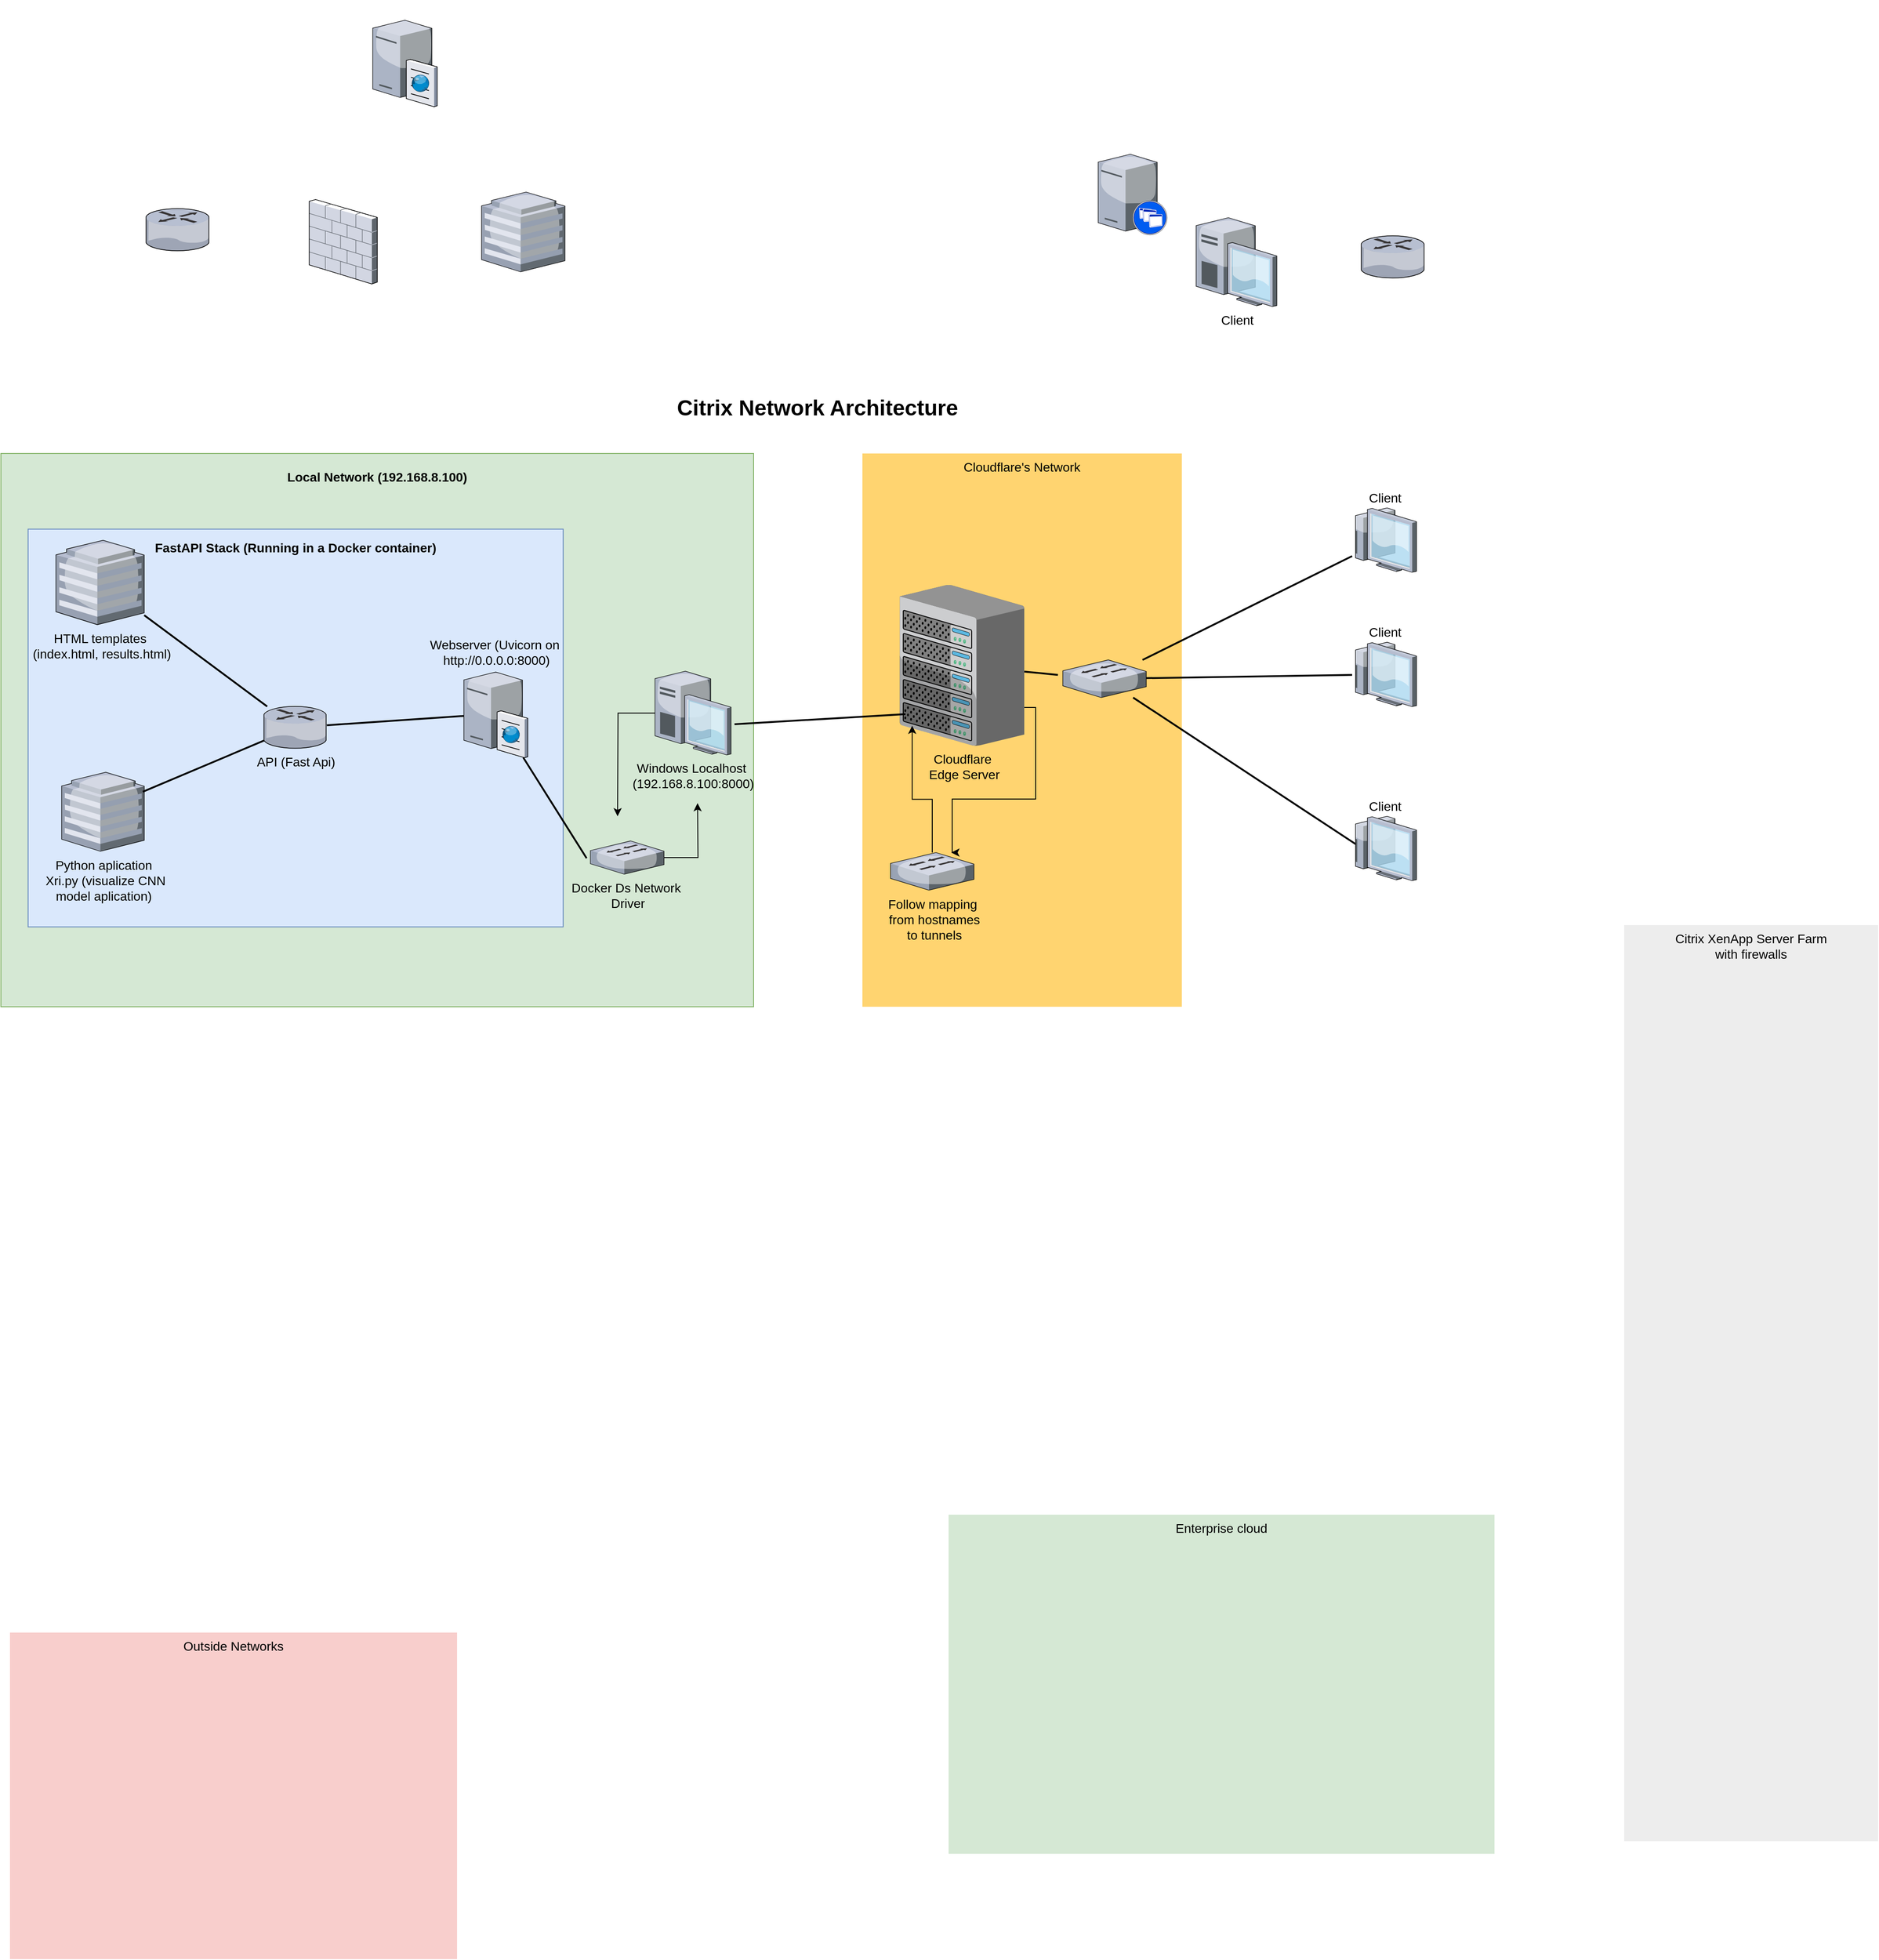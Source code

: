 <mxfile version="22.1.18" type="github">
  <diagram name="Page-1" id="e3a06f82-3646-2815-327d-82caf3d4e204">
    <mxGraphModel dx="2140" dy="2419" grid="1" gridSize="10" guides="1" tooltips="1" connect="1" arrows="1" fold="1" page="1" pageScale="1.5" pageWidth="1169" pageHeight="826" background="none" math="0" shadow="0">
      <root>
        <mxCell id="0" style=";html=1;" />
        <mxCell id="1" style=";html=1;" parent="0" />
        <mxCell id="P7gEYuGDoSCaP3gMuOwe-74" value="" style="group" vertex="1" connectable="0" parent="1">
          <mxGeometry x="30" y="100" width="830" height="813.4" as="geometry" />
        </mxCell>
        <mxCell id="6a7d8f32e03d9370-58" value="&lt;h4 style=&quot;line-height: 0%;&quot;&gt;Local Network (192.168.8.100)&lt;/h4&gt;" style="whiteSpace=wrap;html=1;fillColor=#d5e8d4;fontSize=14;strokeColor=#82b366;verticalAlign=top;" parent="P7gEYuGDoSCaP3gMuOwe-74" vertex="1">
          <mxGeometry width="830" height="610" as="geometry" />
        </mxCell>
        <mxCell id="P7gEYuGDoSCaP3gMuOwe-36" value="" style="group" vertex="1" connectable="0" parent="P7gEYuGDoSCaP3gMuOwe-74">
          <mxGeometry x="30" y="83.4" width="590" height="706.6" as="geometry" />
        </mxCell>
        <mxCell id="P7gEYuGDoSCaP3gMuOwe-29" value="&lt;h3 style=&quot;line-height: 0%;&quot;&gt;FastAPI Stack (Running in a Docker container)&lt;/h3&gt;" style="rounded=0;whiteSpace=wrap;html=1;fillColor=#dae8fc;strokeColor=#6c8ebf;verticalAlign=top;" vertex="1" parent="P7gEYuGDoSCaP3gMuOwe-36">
          <mxGeometry width="590" height="438.542" as="geometry" />
        </mxCell>
        <mxCell id="P7gEYuGDoSCaP3gMuOwe-11" value="Python aplication&lt;br&gt;&amp;nbsp;Xri.py (visualize CNN&lt;br&gt;&amp;nbsp;model aplication)&amp;nbsp;" style="verticalLabelPosition=bottom;aspect=fixed;html=1;verticalAlign=top;strokeColor=none;shape=mxgraph.citrix.hq_enterprise;fillColor=#66B2FF;gradientColor=#0066CC;fontSize=14;" vertex="1" parent="P7gEYuGDoSCaP3gMuOwe-36">
          <mxGeometry x="36.958" y="268.059" width="91.111" height="87.15" as="geometry" />
        </mxCell>
        <mxCell id="P7gEYuGDoSCaP3gMuOwe-16" value="HTML templates&lt;br&gt;&amp;nbsp;(index.html, results.html)" style="verticalLabelPosition=bottom;aspect=fixed;html=1;verticalAlign=top;strokeColor=none;shape=mxgraph.citrix.hq_enterprise;fillColor=#66B2FF;gradientColor=#0066CC;fontSize=14;" vertex="1" parent="P7gEYuGDoSCaP3gMuOwe-36">
          <mxGeometry x="30.689" y="12.243" width="97.321" height="93.092" as="geometry" />
        </mxCell>
        <mxCell id="P7gEYuGDoSCaP3gMuOwe-18" value="API (Fast Api)" style="verticalLabelPosition=bottom;aspect=fixed;html=1;verticalAlign=top;strokeColor=none;shape=mxgraph.citrix.router;fillColor=#66B2FF;gradientColor=#0066CC;fontSize=14;" vertex="1" parent="P7gEYuGDoSCaP3gMuOwe-36">
          <mxGeometry x="259.976" y="195.534" width="69.393" height="46.051" as="geometry" />
        </mxCell>
        <mxCell id="P7gEYuGDoSCaP3gMuOwe-22" style="edgeStyle=none;rounded=0;html=1;startSize=10;endSize=10;jettySize=auto;orthogonalLoop=1;fontSize=14;endArrow=none;endFill=0;strokeWidth=2;" edge="1" parent="P7gEYuGDoSCaP3gMuOwe-36" source="P7gEYuGDoSCaP3gMuOwe-18" target="P7gEYuGDoSCaP3gMuOwe-16">
          <mxGeometry relative="1" as="geometry">
            <mxPoint x="218.519" y="457.182" as="sourcePoint" />
            <mxPoint x="336.519" y="317.721" as="targetPoint" />
          </mxGeometry>
        </mxCell>
        <mxCell id="P7gEYuGDoSCaP3gMuOwe-24" style="edgeStyle=none;rounded=0;html=1;startSize=10;endSize=10;jettySize=auto;orthogonalLoop=1;fontSize=14;endArrow=none;endFill=0;strokeWidth=2;entryX=0.983;entryY=0.246;entryDx=0;entryDy=0;entryPerimeter=0;" edge="1" parent="P7gEYuGDoSCaP3gMuOwe-36" source="P7gEYuGDoSCaP3gMuOwe-18" target="P7gEYuGDoSCaP3gMuOwe-11">
          <mxGeometry relative="1" as="geometry">
            <mxPoint x="218.519" y="187.558" as="sourcePoint" />
            <mxPoint x="66.954" y="85.333" as="targetPoint" />
          </mxGeometry>
        </mxCell>
        <mxCell id="P7gEYuGDoSCaP3gMuOwe-25" style="edgeStyle=none;rounded=0;html=1;startSize=10;endSize=10;jettySize=auto;orthogonalLoop=1;fontSize=14;endArrow=none;endFill=0;strokeWidth=2;" edge="1" parent="P7gEYuGDoSCaP3gMuOwe-36" source="P7gEYuGDoSCaP3gMuOwe-1" target="P7gEYuGDoSCaP3gMuOwe-18">
          <mxGeometry relative="1" as="geometry">
            <mxPoint x="295" y="550.156" as="sourcePoint" />
            <mxPoint x="273.148" y="226.607" as="targetPoint" />
          </mxGeometry>
        </mxCell>
        <mxCell id="P7gEYuGDoSCaP3gMuOwe-1" value="Webserver (Uvicorn on&amp;nbsp;&lt;br&gt;http://0.0.0.0:8000)" style="verticalLabelPosition=top;aspect=fixed;html=1;verticalAlign=bottom;strokeColor=none;shape=mxgraph.citrix.cache_server;fillColor=#66B2FF;gradientColor=#0066CC;fontSize=14;labelPosition=center;align=center;" vertex="1" parent="P7gEYuGDoSCaP3gMuOwe-36">
          <mxGeometry x="480.504" y="155.318" width="70.314" height="96.558" as="geometry" />
        </mxCell>
        <mxCell id="P7gEYuGDoSCaP3gMuOwe-72" style="edgeStyle=orthogonalEdgeStyle;rounded=0;orthogonalLoop=1;jettySize=auto;html=1;" edge="1" parent="P7gEYuGDoSCaP3gMuOwe-74" source="P7gEYuGDoSCaP3gMuOwe-59">
          <mxGeometry relative="1" as="geometry">
            <mxPoint x="768.191" y="385.49" as="targetPoint" />
          </mxGeometry>
        </mxCell>
        <mxCell id="P7gEYuGDoSCaP3gMuOwe-59" value="Docker Ds Network&amp;nbsp;&lt;br&gt;Driver" style="verticalLabelPosition=bottom;aspect=fixed;html=1;verticalAlign=top;strokeColor=none;shape=mxgraph.citrix.switch;fillColor=#66B2FF;gradientColor=#0066CC;fontSize=14;" vertex="1" parent="P7gEYuGDoSCaP3gMuOwe-74">
          <mxGeometry x="650.005" y="427.182" width="81.234" height="36.644" as="geometry" />
        </mxCell>
        <mxCell id="P7gEYuGDoSCaP3gMuOwe-61" value="Windows Localhost&amp;nbsp;&lt;br&gt;(192.168.8.100:8000)" style="verticalLabelPosition=bottom;aspect=fixed;html=1;verticalAlign=top;strokeColor=none;shape=mxgraph.citrix.desktop;fillColor=#66B2FF;gradientColor=#0066CC;fontSize=14;" vertex="1" parent="P7gEYuGDoSCaP3gMuOwe-74">
          <mxGeometry x="721.243" y="240.0" width="83.883" height="92.368" as="geometry" />
        </mxCell>
        <mxCell id="P7gEYuGDoSCaP3gMuOwe-71" style="edgeStyle=orthogonalEdgeStyle;rounded=0;orthogonalLoop=1;jettySize=auto;html=1;" edge="1" parent="P7gEYuGDoSCaP3gMuOwe-74" source="P7gEYuGDoSCaP3gMuOwe-61">
          <mxGeometry relative="1" as="geometry">
            <mxPoint x="680" y="400" as="targetPoint" />
          </mxGeometry>
        </mxCell>
        <mxCell id="P7gEYuGDoSCaP3gMuOwe-60" style="edgeStyle=none;rounded=0;html=1;startSize=10;endSize=10;jettySize=auto;orthogonalLoop=1;fontSize=14;endArrow=none;endFill=0;strokeWidth=2;entryX=-0.051;entryY=0.521;entryDx=0;entryDy=0;entryPerimeter=0;" edge="1" parent="P7gEYuGDoSCaP3gMuOwe-74" source="P7gEYuGDoSCaP3gMuOwe-1" target="P7gEYuGDoSCaP3gMuOwe-59">
          <mxGeometry relative="1" as="geometry">
            <mxPoint x="609.255" y="341.379" as="sourcePoint" />
            <mxPoint x="704.617" y="248.276" as="targetPoint" />
          </mxGeometry>
        </mxCell>
        <mxCell id="6a7d8f32e03d9370-61" value="Outside Networks" style="whiteSpace=wrap;html=1;fillColor=#f8cecc;fontSize=14;strokeColor=none;verticalAlign=top;" parent="1" vertex="1">
          <mxGeometry x="40" y="1400" width="493" height="360" as="geometry" />
        </mxCell>
        <mxCell id="6a7d8f32e03d9370-60" value="Enterprise cloud" style="whiteSpace=wrap;html=1;fillColor=#d5e8d4;fontSize=14;strokeColor=none;verticalAlign=top;" parent="1" vertex="1">
          <mxGeometry x="1075" y="1270" width="602" height="374" as="geometry" />
        </mxCell>
        <mxCell id="6a7d8f32e03d9370-59" value="Citrix XenApp Server Farm&lt;div&gt;with firewalls&lt;/div&gt;" style="whiteSpace=wrap;html=1;fillColor=#EDEDED;fontSize=14;strokeColor=none;verticalAlign=top;" parent="1" vertex="1">
          <mxGeometry x="1820" y="620" width="280" height="1010" as="geometry" />
        </mxCell>
        <mxCell id="6a7d8f32e03d9370-57" value="Cloudflare&#39;s Network&lt;br&gt;" style="whiteSpace=wrap;html=1;fillColor=#FFD470;gradientColor=none;fontSize=14;strokeColor=none;verticalAlign=top;" parent="1" vertex="1">
          <mxGeometry x="980" y="100" width="352.25" height="610" as="geometry" />
        </mxCell>
        <mxCell id="6a7d8f32e03d9370-62" value="Citrix Network Architecture" style="text;strokeColor=none;fillColor=none;html=1;fontSize=24;fontStyle=1;verticalAlign=middle;align=center;" parent="1" vertex="1">
          <mxGeometry x="499" y="30" width="861" height="40" as="geometry" />
        </mxCell>
        <mxCell id="P7gEYuGDoSCaP3gMuOwe-2" style="edgeStyle=none;rounded=0;html=1;startSize=10;endSize=10;jettySize=auto;orthogonalLoop=1;fontSize=14;endArrow=none;endFill=0;strokeWidth=2;" edge="1" parent="1" source="P7gEYuGDoSCaP3gMuOwe-5" target="P7gEYuGDoSCaP3gMuOwe-8">
          <mxGeometry relative="1" as="geometry" />
        </mxCell>
        <mxCell id="P7gEYuGDoSCaP3gMuOwe-3" style="edgeStyle=none;rounded=0;html=1;startSize=10;endSize=10;jettySize=auto;orthogonalLoop=1;fontSize=14;endArrow=none;endFill=0;strokeWidth=2;" edge="1" parent="1" source="P7gEYuGDoSCaP3gMuOwe-5" target="P7gEYuGDoSCaP3gMuOwe-7">
          <mxGeometry relative="1" as="geometry" />
        </mxCell>
        <mxCell id="P7gEYuGDoSCaP3gMuOwe-4" style="edgeStyle=none;rounded=0;html=1;startSize=10;endSize=10;jettySize=auto;orthogonalLoop=1;fontSize=14;endArrow=none;endFill=0;strokeWidth=2;entryX=0.208;entryY=0.533;entryDx=0;entryDy=0;entryPerimeter=0;" edge="1" parent="1" source="P7gEYuGDoSCaP3gMuOwe-5" target="P7gEYuGDoSCaP3gMuOwe-6">
          <mxGeometry relative="1" as="geometry">
            <mxPoint x="1522" y="364.33" as="targetPoint" />
          </mxGeometry>
        </mxCell>
        <mxCell id="P7gEYuGDoSCaP3gMuOwe-5" value="" style="verticalLabelPosition=bottom;aspect=fixed;html=1;verticalAlign=top;strokeColor=none;shape=mxgraph.citrix.switch;fillColor=#66B2FF;gradientColor=#0066CC;fontSize=14;" vertex="1" parent="1">
          <mxGeometry x="1201" y="327.62" width="92" height="41.5" as="geometry" />
        </mxCell>
        <mxCell id="P7gEYuGDoSCaP3gMuOwe-6" value="Client" style="verticalLabelPosition=top;aspect=fixed;html=1;verticalAlign=bottom;strokeColor=none;shape=mxgraph.citrix.thin_client;fillColor=#66B2FF;gradientColor=#0066CC;fontSize=14;labelPosition=center;align=center;" vertex="1" parent="1">
          <mxGeometry x="1520" y="500" width="71" height="71" as="geometry" />
        </mxCell>
        <mxCell id="P7gEYuGDoSCaP3gMuOwe-7" value="Client" style="verticalLabelPosition=top;aspect=fixed;html=1;verticalAlign=bottom;strokeColor=none;shape=mxgraph.citrix.thin_client;fillColor=#66B2FF;gradientColor=#0066CC;fontSize=14;labelPosition=center;align=center;" vertex="1" parent="1">
          <mxGeometry x="1520" y="308.12" width="71" height="71" as="geometry" />
        </mxCell>
        <mxCell id="P7gEYuGDoSCaP3gMuOwe-8" value="Client" style="verticalLabelPosition=top;aspect=fixed;html=1;verticalAlign=bottom;strokeColor=none;shape=mxgraph.citrix.thin_client;fillColor=#66B2FF;gradientColor=#0066CC;fontSize=14;labelPosition=center;align=center;" vertex="1" parent="1">
          <mxGeometry x="1520" y="160" width="71" height="71" as="geometry" />
        </mxCell>
        <mxCell id="P7gEYuGDoSCaP3gMuOwe-9" value="" style="verticalLabelPosition=bottom;aspect=fixed;html=1;verticalAlign=top;strokeColor=none;shape=mxgraph.citrix.firewall;fillColor=#66B2FF;gradientColor=#0066CC;fontSize=14;" vertex="1" parent="1">
          <mxGeometry x="370" y="-180" width="75" height="93" as="geometry" />
        </mxCell>
        <mxCell id="P7gEYuGDoSCaP3gMuOwe-14" value="Client" style="verticalLabelPosition=bottom;aspect=fixed;html=1;verticalAlign=top;strokeColor=none;shape=mxgraph.citrix.desktop;fillColor=#66B2FF;gradientColor=#0066CC;fontSize=14;" vertex="1" parent="1">
          <mxGeometry x="1348" y="-160.0" width="89" height="98" as="geometry" />
        </mxCell>
        <mxCell id="P7gEYuGDoSCaP3gMuOwe-15" value="Cloudflare&lt;br&gt;&amp;nbsp;Edge Server" style="verticalLabelPosition=bottom;aspect=fixed;html=1;verticalAlign=top;strokeColor=none;shape=mxgraph.citrix.chassis;fillColor=#66B2FF;gradientColor=#0066CC;fontSize=14;" vertex="1" parent="1">
          <mxGeometry x="1021" y="244.87" width="137.5" height="177.5" as="geometry" />
        </mxCell>
        <mxCell id="P7gEYuGDoSCaP3gMuOwe-48" value="&lt;br&gt;" style="verticalLabelPosition=bottom;aspect=fixed;html=1;verticalAlign=top;strokeColor=none;shape=mxgraph.citrix.hq_enterprise;fillColor=#66B2FF;gradientColor=#0066CC;fontSize=14;" vertex="1" parent="1">
          <mxGeometry x="560" y="-188.25" width="92" height="88" as="geometry" />
        </mxCell>
        <mxCell id="P7gEYuGDoSCaP3gMuOwe-50" value="&lt;br&gt;" style="verticalLabelPosition=bottom;aspect=fixed;html=1;verticalAlign=top;strokeColor=none;shape=mxgraph.citrix.router;fillColor=#66B2FF;gradientColor=#0066CC;fontSize=14;" vertex="1" parent="1">
          <mxGeometry x="190" y="-170" width="70.07" height="46.5" as="geometry" />
        </mxCell>
        <mxCell id="P7gEYuGDoSCaP3gMuOwe-51" value="&lt;br&gt;" style="verticalLabelPosition=top;aspect=fixed;html=1;verticalAlign=bottom;strokeColor=none;shape=mxgraph.citrix.cache_server;fillColor=#66B2FF;gradientColor=#0066CC;fontSize=14;labelPosition=center;align=center;" vertex="1" parent="1">
          <mxGeometry x="440" y="-380" width="71" height="97.5" as="geometry" />
        </mxCell>
        <mxCell id="P7gEYuGDoSCaP3gMuOwe-10" value="" style="verticalLabelPosition=bottom;aspect=fixed;html=1;verticalAlign=top;strokeColor=none;shape=mxgraph.citrix.xenapp_server;fillColor=#66B2FF;gradientColor=#0066CC;fontSize=14;" vertex="1" parent="1">
          <mxGeometry x="1240" y="-230" width="76" height="89" as="geometry" />
        </mxCell>
        <mxCell id="P7gEYuGDoSCaP3gMuOwe-12" value="" style="verticalLabelPosition=bottom;aspect=fixed;html=1;verticalAlign=top;strokeColor=none;shape=mxgraph.citrix.router;fillColor=#66B2FF;gradientColor=#0066CC;fontSize=14;" vertex="1" parent="1">
          <mxGeometry x="1530" y="-140" width="70.07" height="46.5" as="geometry" />
        </mxCell>
        <mxCell id="P7gEYuGDoSCaP3gMuOwe-85" style="edgeStyle=none;rounded=0;html=1;startSize=10;endSize=10;jettySize=auto;orthogonalLoop=1;fontSize=14;endArrow=none;endFill=0;strokeWidth=2;exitX=1.046;exitY=0.633;exitDx=0;exitDy=0;exitPerimeter=0;entryX=0.047;entryY=0.803;entryDx=0;entryDy=0;entryPerimeter=0;" edge="1" parent="1" source="P7gEYuGDoSCaP3gMuOwe-61" target="P7gEYuGDoSCaP3gMuOwe-15">
          <mxGeometry relative="1" as="geometry">
            <mxPoint x="947" y="389" as="sourcePoint" />
            <mxPoint x="958" y="280" as="targetPoint" />
          </mxGeometry>
        </mxCell>
        <mxCell id="P7gEYuGDoSCaP3gMuOwe-88" value="Follow mapping&lt;br&gt;&amp;nbsp;from hostnames&lt;br&gt;&amp;nbsp;to tunnels" style="verticalLabelPosition=bottom;aspect=fixed;html=1;verticalAlign=top;strokeColor=none;shape=mxgraph.citrix.switch;fillColor=#66B2FF;gradientColor=#0066CC;fontSize=14;" vertex="1" parent="1">
          <mxGeometry x="1011" y="540" width="92" height="41.5" as="geometry" />
        </mxCell>
        <mxCell id="P7gEYuGDoSCaP3gMuOwe-89" style="edgeStyle=orthogonalEdgeStyle;rounded=0;orthogonalLoop=1;jettySize=auto;html=1;entryX=0.101;entryY=0.875;entryDx=0;entryDy=0;entryPerimeter=0;" edge="1" parent="1" source="P7gEYuGDoSCaP3gMuOwe-88" target="P7gEYuGDoSCaP3gMuOwe-15">
          <mxGeometry relative="1" as="geometry" />
        </mxCell>
        <mxCell id="P7gEYuGDoSCaP3gMuOwe-93" style="edgeStyle=orthogonalEdgeStyle;rounded=0;orthogonalLoop=1;jettySize=auto;html=1;" edge="1" parent="1" source="P7gEYuGDoSCaP3gMuOwe-15">
          <mxGeometry relative="1" as="geometry">
            <mxPoint x="1078" y="540" as="targetPoint" />
            <Array as="points">
              <mxPoint x="1171" y="380" />
              <mxPoint x="1171" y="481" />
              <mxPoint x="1079" y="481" />
              <mxPoint x="1079" y="540" />
            </Array>
          </mxGeometry>
        </mxCell>
        <mxCell id="P7gEYuGDoSCaP3gMuOwe-99" style="edgeStyle=none;rounded=0;html=1;startSize=10;endSize=10;jettySize=auto;orthogonalLoop=1;fontSize=14;endArrow=none;endFill=0;strokeWidth=2;entryX=-0.059;entryY=0.398;entryDx=0;entryDy=0;entryPerimeter=0;" edge="1" parent="1" source="P7gEYuGDoSCaP3gMuOwe-15" target="P7gEYuGDoSCaP3gMuOwe-5">
          <mxGeometry relative="1" as="geometry">
            <mxPoint x="1151" y="350" as="sourcePoint" />
            <mxPoint x="874" y="-198.5" as="targetPoint" />
          </mxGeometry>
        </mxCell>
      </root>
    </mxGraphModel>
  </diagram>
</mxfile>
